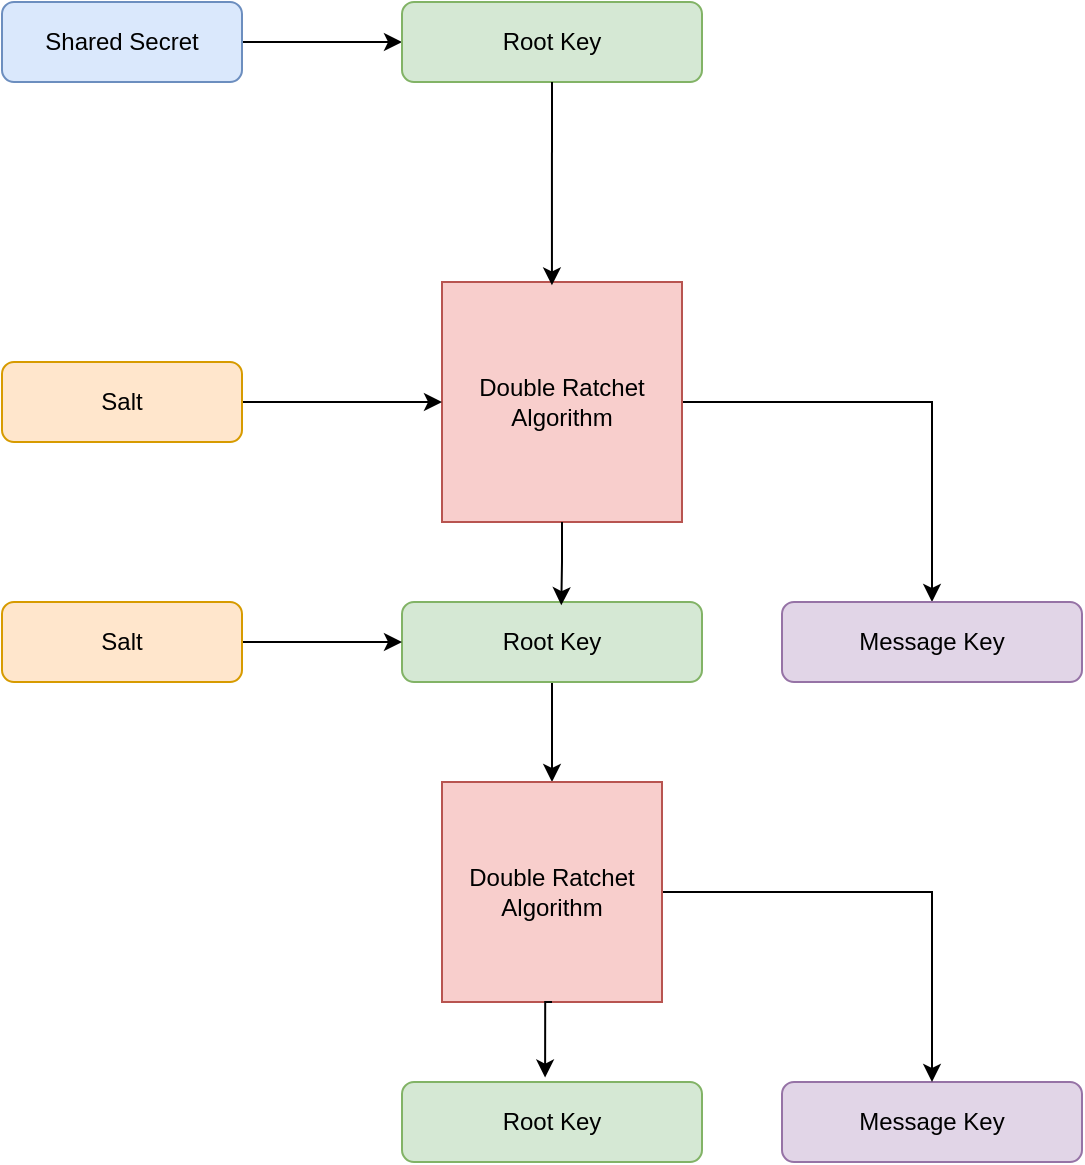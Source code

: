 <mxfile version="24.7.7">
  <diagram name="Page-1" id="-ZG40PCuiX6xcK4RwG6e">
    <mxGraphModel dx="1247" dy="626" grid="1" gridSize="10" guides="1" tooltips="1" connect="1" arrows="1" fold="1" page="1" pageScale="1" pageWidth="850" pageHeight="1100" math="0" shadow="0">
      <root>
        <mxCell id="0" />
        <mxCell id="1" parent="0" />
        <mxCell id="gvXezEnUDrQoyfgamXtg-1" value="Message Key" style="rounded=1;whiteSpace=wrap;html=1;fillColor=#e1d5e7;strokeColor=#9673a6;" vertex="1" parent="1">
          <mxGeometry x="510" y="630" width="150" height="40" as="geometry" />
        </mxCell>
        <mxCell id="gvXezEnUDrQoyfgamXtg-16" style="edgeStyle=orthogonalEdgeStyle;rounded=0;orthogonalLoop=1;jettySize=auto;html=1;exitX=1;exitY=0.5;exitDx=0;exitDy=0;entryX=0;entryY=0.5;entryDx=0;entryDy=0;" edge="1" parent="1" source="gvXezEnUDrQoyfgamXtg-2" target="gvXezEnUDrQoyfgamXtg-15">
          <mxGeometry relative="1" as="geometry" />
        </mxCell>
        <mxCell id="gvXezEnUDrQoyfgamXtg-2" value="Shared Secret" style="rounded=1;whiteSpace=wrap;html=1;fillColor=#dae8fc;strokeColor=#6c8ebf;" vertex="1" parent="1">
          <mxGeometry x="120" y="90" width="120" height="40" as="geometry" />
        </mxCell>
        <mxCell id="gvXezEnUDrQoyfgamXtg-22" style="edgeStyle=orthogonalEdgeStyle;rounded=0;orthogonalLoop=1;jettySize=auto;html=1;entryX=0.5;entryY=0;entryDx=0;entryDy=0;" edge="1" parent="1" source="gvXezEnUDrQoyfgamXtg-7" target="gvXezEnUDrQoyfgamXtg-20">
          <mxGeometry relative="1" as="geometry" />
        </mxCell>
        <mxCell id="gvXezEnUDrQoyfgamXtg-7" value="Double Ratchet Algorithm" style="whiteSpace=wrap;html=1;aspect=fixed;fillColor=#f8cecc;strokeColor=#b85450;" vertex="1" parent="1">
          <mxGeometry x="340" y="230" width="120" height="120" as="geometry" />
        </mxCell>
        <mxCell id="gvXezEnUDrQoyfgamXtg-10" style="edgeStyle=orthogonalEdgeStyle;rounded=0;orthogonalLoop=1;jettySize=auto;html=1;exitX=1;exitY=0.5;exitDx=0;exitDy=0;entryX=0;entryY=0.5;entryDx=0;entryDy=0;" edge="1" parent="1" source="gvXezEnUDrQoyfgamXtg-9" target="gvXezEnUDrQoyfgamXtg-7">
          <mxGeometry relative="1" as="geometry" />
        </mxCell>
        <mxCell id="gvXezEnUDrQoyfgamXtg-9" value="Salt" style="rounded=1;whiteSpace=wrap;html=1;fillColor=#ffe6cc;strokeColor=#d79b00;" vertex="1" parent="1">
          <mxGeometry x="120" y="270" width="120" height="40" as="geometry" />
        </mxCell>
        <mxCell id="gvXezEnUDrQoyfgamXtg-15" value="Root Key" style="rounded=1;whiteSpace=wrap;html=1;fillColor=#d5e8d4;strokeColor=#82b366;" vertex="1" parent="1">
          <mxGeometry x="320" y="90" width="150" height="40" as="geometry" />
        </mxCell>
        <mxCell id="gvXezEnUDrQoyfgamXtg-17" style="edgeStyle=orthogonalEdgeStyle;rounded=0;orthogonalLoop=1;jettySize=auto;html=1;exitX=0.5;exitY=1;exitDx=0;exitDy=0;entryX=0.458;entryY=0.014;entryDx=0;entryDy=0;entryPerimeter=0;" edge="1" parent="1" source="gvXezEnUDrQoyfgamXtg-15" target="gvXezEnUDrQoyfgamXtg-7">
          <mxGeometry relative="1" as="geometry" />
        </mxCell>
        <mxCell id="gvXezEnUDrQoyfgamXtg-24" style="edgeStyle=orthogonalEdgeStyle;rounded=0;orthogonalLoop=1;jettySize=auto;html=1;exitX=0.5;exitY=1;exitDx=0;exitDy=0;entryX=0.5;entryY=0;entryDx=0;entryDy=0;" edge="1" parent="1" source="gvXezEnUDrQoyfgamXtg-19" target="gvXezEnUDrQoyfgamXtg-23">
          <mxGeometry relative="1" as="geometry" />
        </mxCell>
        <mxCell id="gvXezEnUDrQoyfgamXtg-19" value="Root Key" style="rounded=1;whiteSpace=wrap;html=1;fillColor=#d5e8d4;strokeColor=#82b366;" vertex="1" parent="1">
          <mxGeometry x="320" y="390" width="150" height="40" as="geometry" />
        </mxCell>
        <mxCell id="gvXezEnUDrQoyfgamXtg-20" value="Message Key" style="rounded=1;whiteSpace=wrap;html=1;fillColor=#e1d5e7;strokeColor=#9673a6;" vertex="1" parent="1">
          <mxGeometry x="510" y="390" width="150" height="40" as="geometry" />
        </mxCell>
        <mxCell id="gvXezEnUDrQoyfgamXtg-21" style="edgeStyle=orthogonalEdgeStyle;rounded=0;orthogonalLoop=1;jettySize=auto;html=1;entryX=0.531;entryY=0.04;entryDx=0;entryDy=0;entryPerimeter=0;" edge="1" parent="1" source="gvXezEnUDrQoyfgamXtg-7" target="gvXezEnUDrQoyfgamXtg-19">
          <mxGeometry relative="1" as="geometry" />
        </mxCell>
        <mxCell id="gvXezEnUDrQoyfgamXtg-27" style="edgeStyle=orthogonalEdgeStyle;rounded=0;orthogonalLoop=1;jettySize=auto;html=1;exitX=1;exitY=0.5;exitDx=0;exitDy=0;entryX=0.5;entryY=0;entryDx=0;entryDy=0;" edge="1" parent="1" source="gvXezEnUDrQoyfgamXtg-23" target="gvXezEnUDrQoyfgamXtg-1">
          <mxGeometry relative="1" as="geometry" />
        </mxCell>
        <mxCell id="gvXezEnUDrQoyfgamXtg-23" value="Double Ratchet Algorithm" style="whiteSpace=wrap;html=1;aspect=fixed;fillColor=#f8cecc;strokeColor=#b85450;" vertex="1" parent="1">
          <mxGeometry x="340" y="480" width="110" height="110" as="geometry" />
        </mxCell>
        <mxCell id="gvXezEnUDrQoyfgamXtg-25" value="Root Key" style="rounded=1;whiteSpace=wrap;html=1;fillColor=#d5e8d4;strokeColor=#82b366;" vertex="1" parent="1">
          <mxGeometry x="320" y="630" width="150" height="40" as="geometry" />
        </mxCell>
        <mxCell id="gvXezEnUDrQoyfgamXtg-26" style="edgeStyle=orthogonalEdgeStyle;rounded=0;orthogonalLoop=1;jettySize=auto;html=1;exitX=0.5;exitY=1;exitDx=0;exitDy=0;entryX=0.477;entryY=-0.056;entryDx=0;entryDy=0;entryPerimeter=0;" edge="1" parent="1" source="gvXezEnUDrQoyfgamXtg-23" target="gvXezEnUDrQoyfgamXtg-25">
          <mxGeometry relative="1" as="geometry" />
        </mxCell>
        <mxCell id="gvXezEnUDrQoyfgamXtg-29" style="edgeStyle=orthogonalEdgeStyle;rounded=0;orthogonalLoop=1;jettySize=auto;html=1;exitX=1;exitY=0.5;exitDx=0;exitDy=0;entryX=0;entryY=0.5;entryDx=0;entryDy=0;" edge="1" parent="1" source="gvXezEnUDrQoyfgamXtg-28" target="gvXezEnUDrQoyfgamXtg-19">
          <mxGeometry relative="1" as="geometry" />
        </mxCell>
        <mxCell id="gvXezEnUDrQoyfgamXtg-28" value="Salt" style="rounded=1;whiteSpace=wrap;html=1;fillColor=#ffe6cc;strokeColor=#d79b00;" vertex="1" parent="1">
          <mxGeometry x="120" y="390" width="120" height="40" as="geometry" />
        </mxCell>
      </root>
    </mxGraphModel>
  </diagram>
</mxfile>
